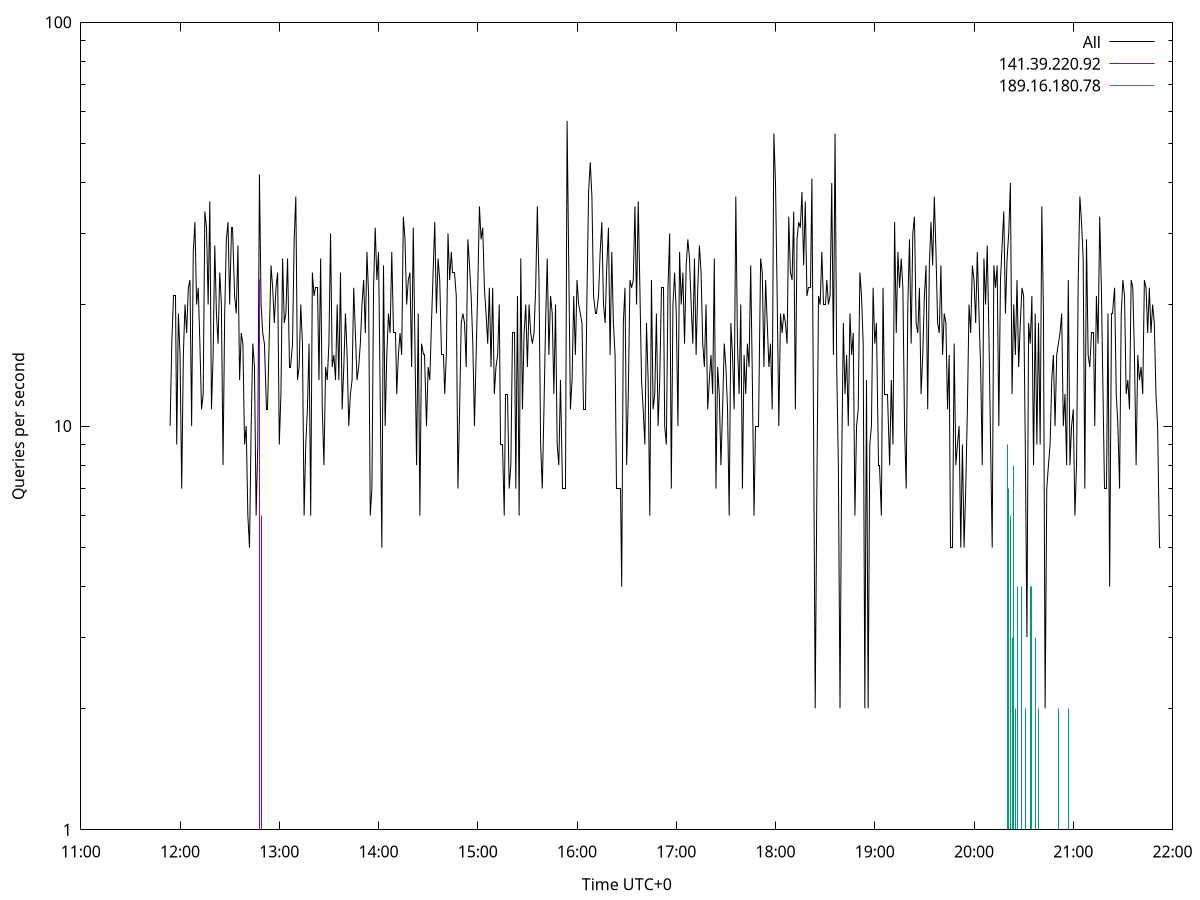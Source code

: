 set terminal pngcairo size 1024,768
set output 'Sun Jan  7 14:11:54 2024.png'
set ylabel 'Queries per second'
set xlabel 'Time UTC+0'
set xdata time
set timefmt "%s"
set log y
plot \
'-' using 1:2 linecolor 0 linetype 2 with lines title 'All', \
'-' using 1:2 linecolor 1 linetype 3 with impulses title "141.39.220.92", \
'-' using 1:2 linecolor 2 linetype 3 with impulses title "189.16.180.78"
1704611514 10
1704611515 16
1704611516 21
1704611517 21
1704611518 9
1704611519 19
1704611520 15
1704611521 7
1704611522 15
1704611523 20
1704611524 17
1704611525 22
1704611526 23
1704611527 10
1704611528 27
1704611529 32
1704611530 20
1704611531 22
1704611532 16
1704611533 11
1704611534 12
1704611535 34
1704611536 31
1704611537 20
1704611538 36
1704611539 11
1704611540 15
1704611541 28
1704611542 19
1704611543 16
1704611544 24
1704611545 20
1704611546 8
1704611547 19
1704611548 29
1704611549 32
1704611550 20
1704611551 31
1704611552 31
1704611553 21
1704611554 19
1704611555 28
1704611556 13
1704611557 17
1704611558 16
1704611559 9
1704611560 10
1704611561 6
1704611562 5
1704611563 10
1704611564 16
1704611565 14
1704611566 6
1704611567 9
1704611568 42
1704611569 20
1704611570 17
1704611571 16
1704611572 11
1704611573 11
1704611574 17
1704611575 25
1704611576 22
1704611577 18
1704611578 22
1704611579 24
1704611580 9
1704611581 12
1704611582 26
1704611583 18
1704611584 19
1704611585 26
1704611586 14
1704611587 14
1704611588 16
1704611589 29
1704611590 37
1704611591 13
1704611592 14
1704611593 20
1704611594 16
1704611595 6
1704611596 9
1704611597 11
1704611598 16
1704611599 6
1704611600 24
1704611601 21
1704611602 22
1704611603 22
1704611604 13
1704611605 26
1704611606 11
1704611607 8
1704611608 14
1704611609 13
1704611610 16
1704611611 30
1704611612 14
1704611613 15
1704611614 13
1704611615 20
1704611616 13
1704611617 24
1704611618 11
1704611619 14
1704611620 19
1704611621 15
1704611622 10
1704611623 12
1704611624 13
1704611625 22
1704611626 17
1704611627 13
1704611628 14
1704611629 16
1704611630 20
1704611631 23
1704611632 17
1704611633 27
1704611634 21
1704611635 6
1704611636 7
1704611637 22
1704611638 31
1704611639 23
1704611640 27
1704611641 12
1704611642 5
1704611643 25
1704611644 10
1704611645 15
1704611646 19
1704611647 17
1704611648 27
1704611649 17
1704611650 17
1704611651 12
1704611652 15
1704611653 17
1704611654 15
1704611655 33
1704611656 29
1704611657 20
1704611658 23
1704611659 24
1704611660 14
1704611661 31
1704611662 16
1704611663 8
1704611664 19
1704611665 6
1704611666 16
1704611667 15
1704611668 15
1704611669 10
1704611670 14
1704611671 13
1704611672 18
1704611673 24
1704611674 32
1704611675 19
1704611676 26
1704611677 23
1704611678 15
1704611679 15
1704611680 12
1704611681 15
1704611682 30
1704611683 23
1704611684 27
1704611685 24
1704611686 24
1704611687 21
1704611688 7
1704611689 11
1704611690 18
1704611691 19
1704611692 18
1704611693 14
1704611694 29
1704611695 25
1704611696 21
1704611697 16
1704611698 10
1704611699 15
1704611700 22
1704611701 35
1704611702 29
1704611703 31
1704611704 22
1704611705 19
1704611706 16
1704611707 22
1704611708 14
1704611709 22
1704611710 12
1704611711 14
1704611712 15
1704611713 20
1704611714 9
1704611715 9
1704611716 6
1704611717 12
1704611718 12
1704611719 7
1704611720 8
1704611721 17
1704611722 17
1704611723 7
1704611724 21
1704611725 6
1704611726 26
1704611727 11
1704611728 17
1704611729 20
1704611730 14
1704611731 20
1704611732 17
1704611733 16
1704611734 17
1704611735 22
1704611736 35
1704611737 23
1704611738 9
1704611739 7
1704611740 11
1704611741 18
1704611742 26
1704611743 15
1704611744 21
1704611745 19
1704611746 12
1704611747 20
1704611748 9
1704611749 8
1704611750 13
1704611751 7
1704611752 7
1704611753 7
1704611754 57
1704611755 25
1704611756 11
1704611757 13
1704611758 21
1704611759 15
1704611760 23
1704611761 20
1704611762 19
1704611763 18
1704611764 11
1704611765 11
1704611766 21
1704611767 38
1704611768 45
1704611769 37
1704611770 21
1704611771 19
1704611772 19
1704611773 21
1704611774 27
1704611775 32
1704611776 20
1704611777 18
1704611778 25
1704611779 31
1704611780 15
1704611781 27
1704611782 18
1704611783 15
1704611784 7
1704611785 7
1704611786 7
1704611787 4
1704611788 18
1704611789 22
1704611790 8
1704611791 12
1704611792 23
1704611793 22
1704611794 23
1704611795 35
1704611796 20
1704611797 36
1704611798 22
1704611799 13
1704611800 11
1704611801 9
1704611802 18
1704611803 13
1704611804 6
1704611805 23
1704611806 11
1704611807 12
1704611808 19
1704611809 10
1704611810 13
1704611811 22
1704611812 22
1704611813 10
1704611814 9
1704611815 22
1704611816 30
1704611817 7
1704611818 20
1704611819 24
1704611820 19
1704611821 10
1704611822 27
1704611823 20
1704611824 24
1704611825 16
1704611826 25
1704611827 29
1704611828 26
1704611829 20
1704611830 16
1704611831 26
1704611832 15
1704611833 22
1704611834 28
1704611835 24
1704611836 16
1704611837 14
1704611838 20
1704611839 11
1704611840 13
1704611841 15
1704611842 12
1704611843 26
1704611844 7
1704611845 14
1704611846 12
1704611847 8
1704611848 11
1704611849 16
1704611850 14
1704611851 11
1704611852 6
1704611853 18
1704611854 15
1704611855 11
1704611856 37
1704611857 16
1704611858 12
1704611859 20
1704611860 7
1704611861 15
1704611862 12
1704611863 16
1704611864 14
1704611865 25
1704611866 13
1704611867 6
1704611868 10
1704611869 10
1704611870 10
1704611871 26
1704611872 24
1704611873 14
1704611874 23
1704611875 18
1704611876 14
1704611877 16
1704611878 11
1704611879 53
1704611880 40
1704611881 21
1704611882 10
1704611883 19
1704611884 17
1704611885 19
1704611886 18
1704611887 16
1704611888 33
1704611889 24
1704611890 23
1704611891 34
1704611892 11
1704611893 29
1704611894 32
1704611895 31
1704611896 38
1704611897 25
1704611898 36
1704611899 21
1704611900 22
1704611901 22
1704611902 41
1704611903 10
1704611904 2
1704611905 7
1704611906 21
1704611907 20
1704611908 27
1704611909 20
1704611910 20
1704611911 23
1704611912 20
1704611913 21
1704611914 40
1704611915 15
1704611916 53
1704611917 14
1704611918 8
1704611919 2
1704611920 8
1704611921 18
1704611922 12
1704611923 15
1704611924 10
1704611925 19
1704611926 15
1704611927 17
1704611928 6
1704611929 10
1704611930 11
1704611931 24
1704611932 21
1704611933 16
1704611934 2
1704611935 13
1704611936 2
1704611937 9
1704611938 10
1704611939 22
1704611940 16
1704611941 18
1704611942 8
1704611943 8
1704611944 6
1704611945 22
1704611946 12
1704611947 12
1704611948 12
1704611949 8
1704611950 13
1704611951 9
1704611952 32
1704611953 17
1704611954 27
1704611955 22
1704611956 26
1704611957 22
1704611958 10
1704611959 7
1704611960 20
1704611961 29
1704611962 16
1704611963 30
1704611964 33
1704611965 18
1704611966 17
1704611967 22
1704611968 12
1704611969 15
1704611970 21
1704611971 25
1704611972 11
1704611973 25
1704611974 32
1704611975 25
1704611976 37
1704611977 27
1704611978 18
1704611979 17
1704611980 25
1704611981 15
1704611982 19
1704611983 18
1704611984 11
1704611985 15
1704611986 5
1704611987 5
1704611988 16
1704611989 8
1704611990 9
1704611991 10
1704611992 5
1704611993 9
1704611994 5
1704611995 7
1704611996 11
1704611997 20
1704611998 17
1704611999 25
1704612000 23
1704612001 18
1704612002 27
1704612003 19
1704612004 14
1704612005 8
1704612006 26
1704612007 20
1704612008 28
1704612009 17
1704612011 5
1704612012 25
1704612013 22
1704612014 25
1704612015 10
1704612016 23
1704612017 28
1704612018 34
1704612019 19
1704612020 26
1704612021 30
1704612022 40
1704612023 12
1704612024 20
1704612025 15
1704612026 23
1704612027 14
1704612028 18
1704612029 22
1704612030 21
1704612031 9
1704612032 3
1704612033 18
1704612034 16
1704612035 21
1704612036 8
1704612037 19
1704612038 9
1704612039 18
1704612040 9
1704612041 35
1704612042 19
1704612043 2
1704612044 7
1704612045 8
1704612046 9
1704612047 13
1704612048 15
1704612049 10
1704612050 15
1704612051 16
1704612052 17
1704612053 19
1704612054 10
1704612055 12
1704612056 8
1704612057 23
1704612058 8
1704612059 10
1704612060 11
1704612061 6
1704612062 8
1704612063 23
1704612064 37
1704612065 32
1704612066 26
1704612067 7
1704612068 29
1704612069 15
1704612070 14
1704612071 17
1704612072 17
1704612073 10
1704612074 21
1704612075 16
1704612076 33
1704612077 22
1704612078 12
1704612079 7
1704612080 7
1704612081 19
1704612082 4
1704612083 19
1704612084 19
1704612085 22
1704612086 12
1704612087 10
1704612088 7
1704612089 19
1704612090 23
1704612091 21
1704612092 12
1704612093 13
1704612094 11
1704612095 23
1704612096 22
1704612097 15
1704612098 8
1704612099 15
1704612100 13
1704612101 14
1704612102 12
1704612103 23
1704612104 22
1704612105 17
1704612106 22
1704612107 17
1704612108 20
1704612109 18
1704612110 12
1704612111 10
1704612112 5
1704612113 5

e
1704611568 23
1704611569 6
1704611571 1

e
1704612020 9
1704612021 7
1704612022 6
1704612023 3
1704612024 8
1704612025 2
1704612026 4
1704612027 1
1704612028 1
1704612029 4
1704612030 1
1704612031 2
1704612033 1
1704612034 4
1704612035 4
1704612036 1
1704612037 3
1704612039 2
1704612051 2
1704612057 2
1704612081 1

e
